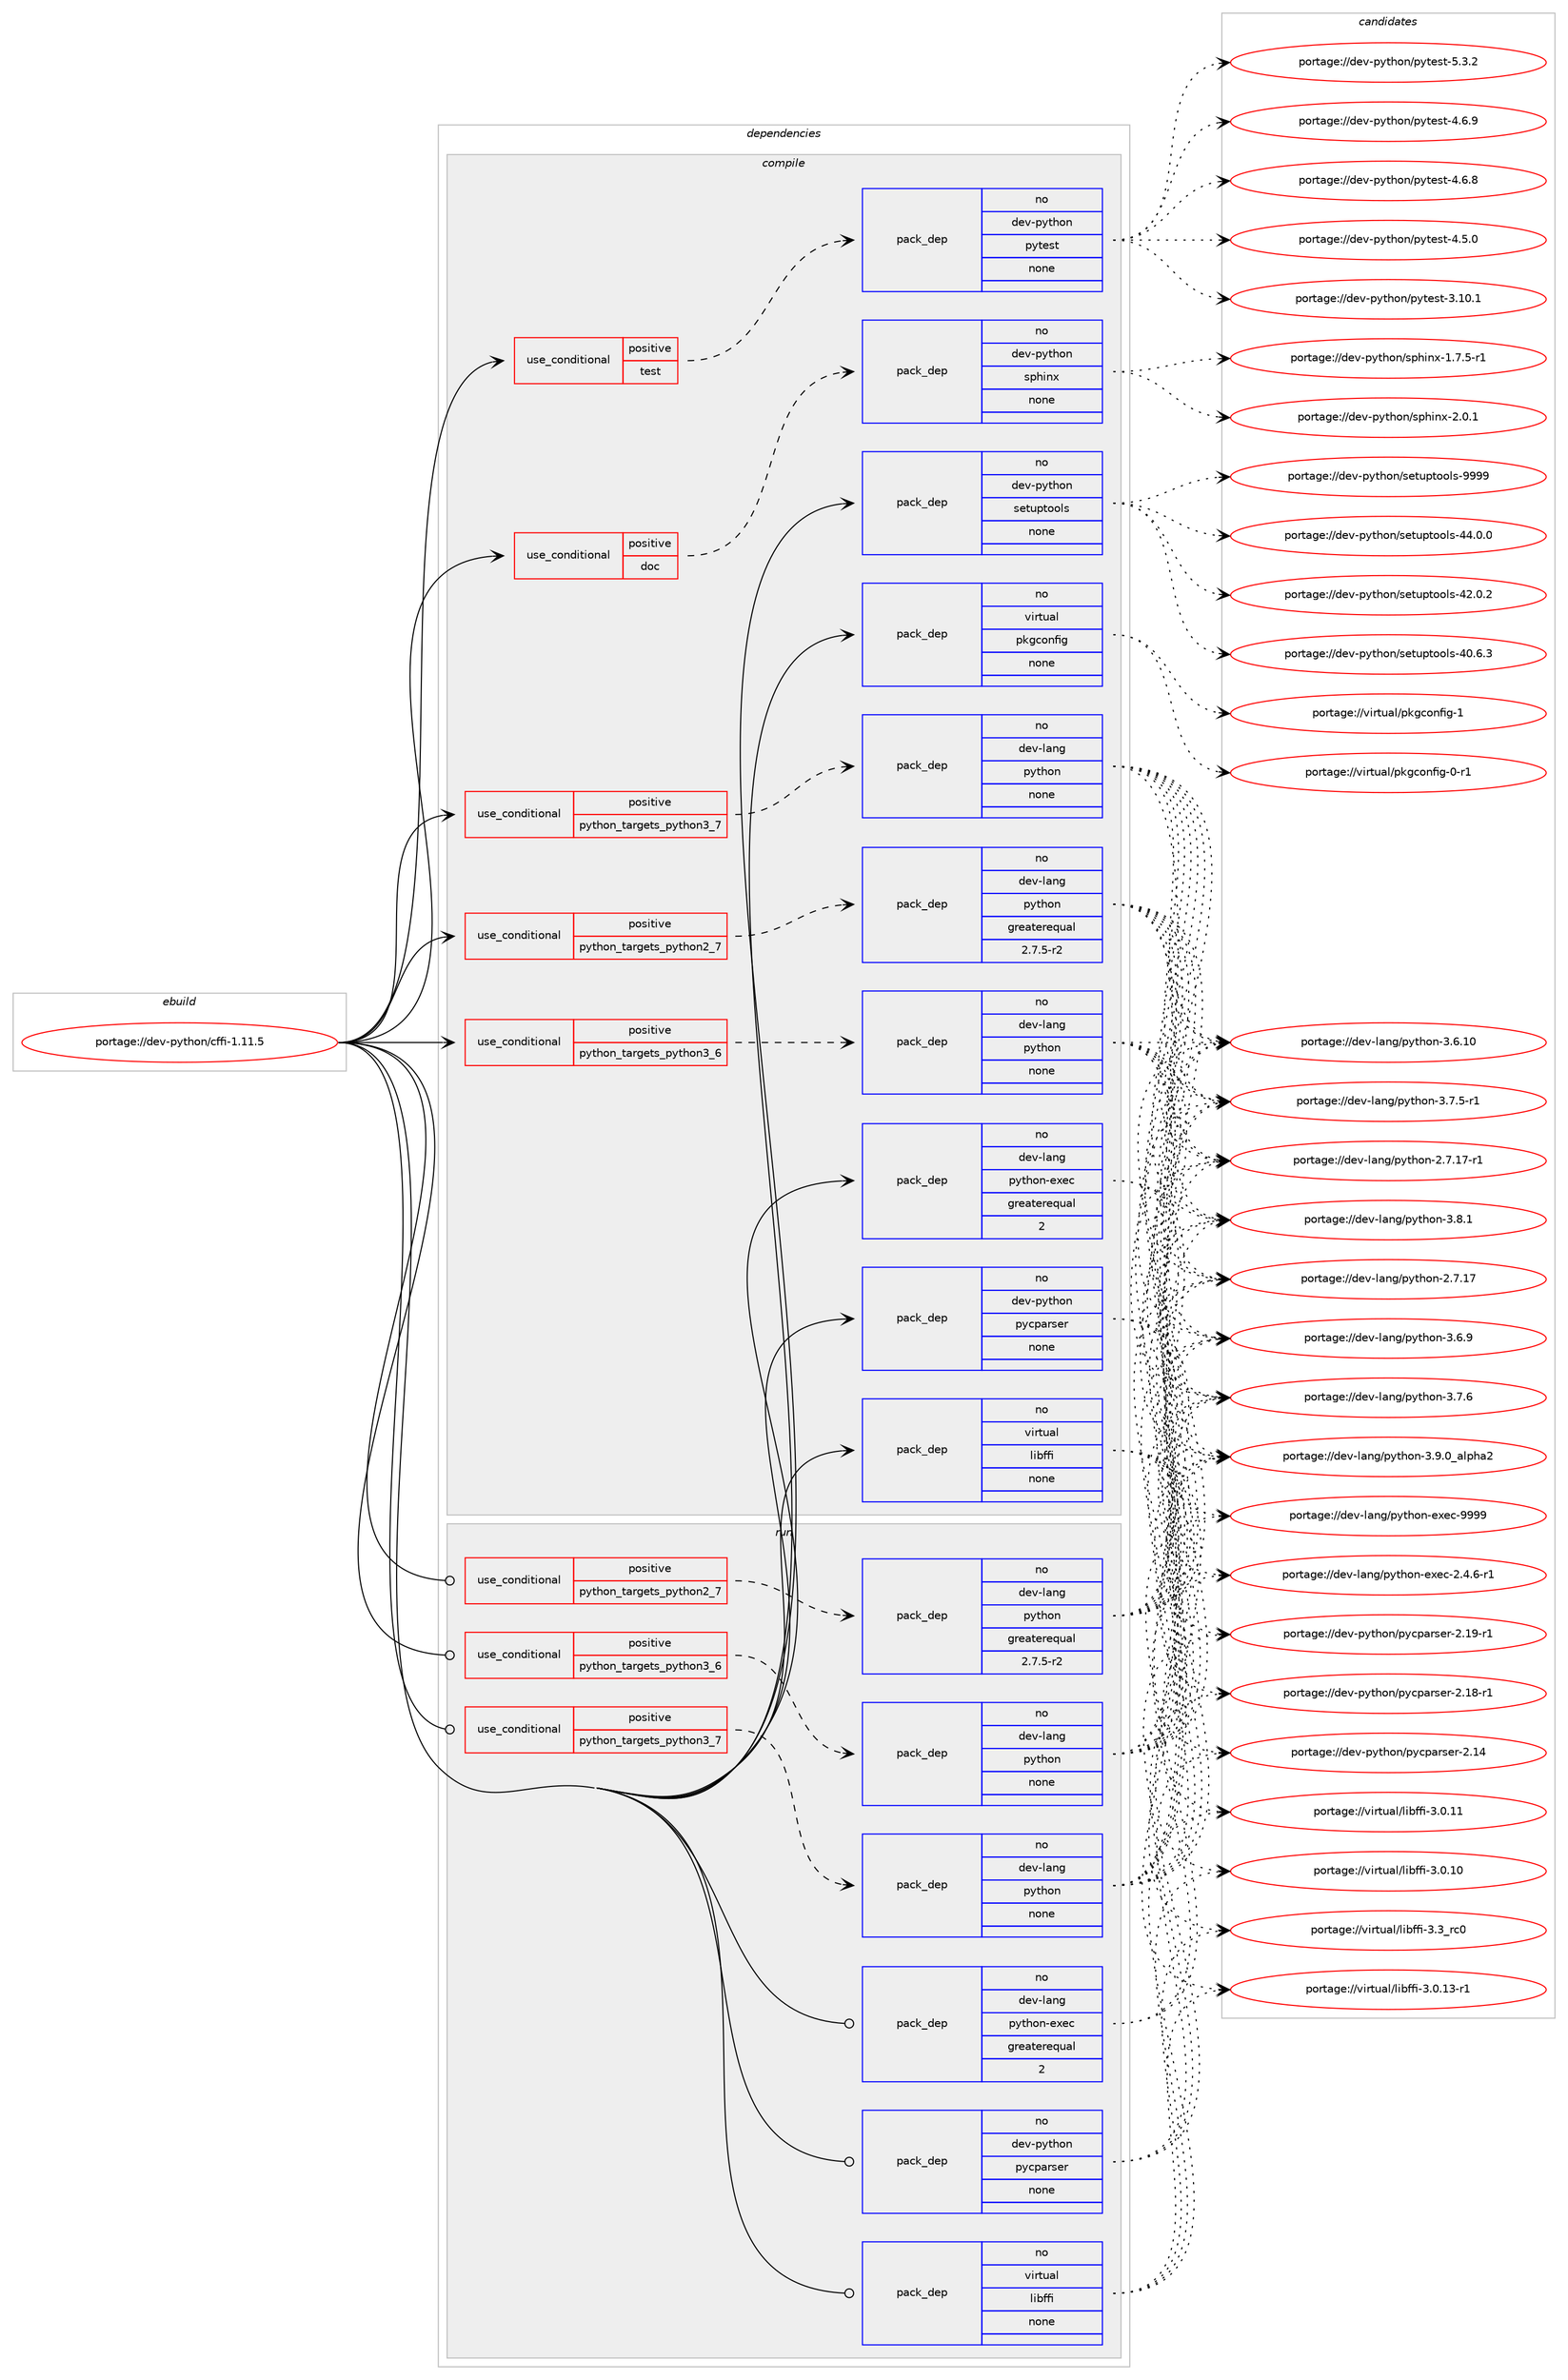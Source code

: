 digraph prolog {

# *************
# Graph options
# *************

newrank=true;
concentrate=true;
compound=true;
graph [rankdir=LR,fontname=Helvetica,fontsize=10,ranksep=1.5];#, ranksep=2.5, nodesep=0.2];
edge  [arrowhead=vee];
node  [fontname=Helvetica,fontsize=10];

# **********
# The ebuild
# **********

subgraph cluster_leftcol {
color=gray;
rank=same;
label=<<i>ebuild</i>>;
id [label="portage://dev-python/cffi-1.11.5", color=red, width=4, href="../dev-python/cffi-1.11.5.svg"];
}

# ****************
# The dependencies
# ****************

subgraph cluster_midcol {
color=gray;
label=<<i>dependencies</i>>;
subgraph cluster_compile {
fillcolor="#eeeeee";
style=filled;
label=<<i>compile</i>>;
subgraph cond117930 {
dependency467650 [label=<<TABLE BORDER="0" CELLBORDER="1" CELLSPACING="0" CELLPADDING="4"><TR><TD ROWSPAN="3" CELLPADDING="10">use_conditional</TD></TR><TR><TD>positive</TD></TR><TR><TD>doc</TD></TR></TABLE>>, shape=none, color=red];
subgraph pack344713 {
dependency467651 [label=<<TABLE BORDER="0" CELLBORDER="1" CELLSPACING="0" CELLPADDING="4" WIDTH="220"><TR><TD ROWSPAN="6" CELLPADDING="30">pack_dep</TD></TR><TR><TD WIDTH="110">no</TD></TR><TR><TD>dev-python</TD></TR><TR><TD>sphinx</TD></TR><TR><TD>none</TD></TR><TR><TD></TD></TR></TABLE>>, shape=none, color=blue];
}
dependency467650:e -> dependency467651:w [weight=20,style="dashed",arrowhead="vee"];
}
id:e -> dependency467650:w [weight=20,style="solid",arrowhead="vee"];
subgraph cond117931 {
dependency467652 [label=<<TABLE BORDER="0" CELLBORDER="1" CELLSPACING="0" CELLPADDING="4"><TR><TD ROWSPAN="3" CELLPADDING="10">use_conditional</TD></TR><TR><TD>positive</TD></TR><TR><TD>python_targets_python2_7</TD></TR></TABLE>>, shape=none, color=red];
subgraph pack344714 {
dependency467653 [label=<<TABLE BORDER="0" CELLBORDER="1" CELLSPACING="0" CELLPADDING="4" WIDTH="220"><TR><TD ROWSPAN="6" CELLPADDING="30">pack_dep</TD></TR><TR><TD WIDTH="110">no</TD></TR><TR><TD>dev-lang</TD></TR><TR><TD>python</TD></TR><TR><TD>greaterequal</TD></TR><TR><TD>2.7.5-r2</TD></TR></TABLE>>, shape=none, color=blue];
}
dependency467652:e -> dependency467653:w [weight=20,style="dashed",arrowhead="vee"];
}
id:e -> dependency467652:w [weight=20,style="solid",arrowhead="vee"];
subgraph cond117932 {
dependency467654 [label=<<TABLE BORDER="0" CELLBORDER="1" CELLSPACING="0" CELLPADDING="4"><TR><TD ROWSPAN="3" CELLPADDING="10">use_conditional</TD></TR><TR><TD>positive</TD></TR><TR><TD>python_targets_python3_6</TD></TR></TABLE>>, shape=none, color=red];
subgraph pack344715 {
dependency467655 [label=<<TABLE BORDER="0" CELLBORDER="1" CELLSPACING="0" CELLPADDING="4" WIDTH="220"><TR><TD ROWSPAN="6" CELLPADDING="30">pack_dep</TD></TR><TR><TD WIDTH="110">no</TD></TR><TR><TD>dev-lang</TD></TR><TR><TD>python</TD></TR><TR><TD>none</TD></TR><TR><TD></TD></TR></TABLE>>, shape=none, color=blue];
}
dependency467654:e -> dependency467655:w [weight=20,style="dashed",arrowhead="vee"];
}
id:e -> dependency467654:w [weight=20,style="solid",arrowhead="vee"];
subgraph cond117933 {
dependency467656 [label=<<TABLE BORDER="0" CELLBORDER="1" CELLSPACING="0" CELLPADDING="4"><TR><TD ROWSPAN="3" CELLPADDING="10">use_conditional</TD></TR><TR><TD>positive</TD></TR><TR><TD>python_targets_python3_7</TD></TR></TABLE>>, shape=none, color=red];
subgraph pack344716 {
dependency467657 [label=<<TABLE BORDER="0" CELLBORDER="1" CELLSPACING="0" CELLPADDING="4" WIDTH="220"><TR><TD ROWSPAN="6" CELLPADDING="30">pack_dep</TD></TR><TR><TD WIDTH="110">no</TD></TR><TR><TD>dev-lang</TD></TR><TR><TD>python</TD></TR><TR><TD>none</TD></TR><TR><TD></TD></TR></TABLE>>, shape=none, color=blue];
}
dependency467656:e -> dependency467657:w [weight=20,style="dashed",arrowhead="vee"];
}
id:e -> dependency467656:w [weight=20,style="solid",arrowhead="vee"];
subgraph cond117934 {
dependency467658 [label=<<TABLE BORDER="0" CELLBORDER="1" CELLSPACING="0" CELLPADDING="4"><TR><TD ROWSPAN="3" CELLPADDING="10">use_conditional</TD></TR><TR><TD>positive</TD></TR><TR><TD>test</TD></TR></TABLE>>, shape=none, color=red];
subgraph pack344717 {
dependency467659 [label=<<TABLE BORDER="0" CELLBORDER="1" CELLSPACING="0" CELLPADDING="4" WIDTH="220"><TR><TD ROWSPAN="6" CELLPADDING="30">pack_dep</TD></TR><TR><TD WIDTH="110">no</TD></TR><TR><TD>dev-python</TD></TR><TR><TD>pytest</TD></TR><TR><TD>none</TD></TR><TR><TD></TD></TR></TABLE>>, shape=none, color=blue];
}
dependency467658:e -> dependency467659:w [weight=20,style="dashed",arrowhead="vee"];
}
id:e -> dependency467658:w [weight=20,style="solid",arrowhead="vee"];
subgraph pack344718 {
dependency467660 [label=<<TABLE BORDER="0" CELLBORDER="1" CELLSPACING="0" CELLPADDING="4" WIDTH="220"><TR><TD ROWSPAN="6" CELLPADDING="30">pack_dep</TD></TR><TR><TD WIDTH="110">no</TD></TR><TR><TD>dev-lang</TD></TR><TR><TD>python-exec</TD></TR><TR><TD>greaterequal</TD></TR><TR><TD>2</TD></TR></TABLE>>, shape=none, color=blue];
}
id:e -> dependency467660:w [weight=20,style="solid",arrowhead="vee"];
subgraph pack344719 {
dependency467661 [label=<<TABLE BORDER="0" CELLBORDER="1" CELLSPACING="0" CELLPADDING="4" WIDTH="220"><TR><TD ROWSPAN="6" CELLPADDING="30">pack_dep</TD></TR><TR><TD WIDTH="110">no</TD></TR><TR><TD>dev-python</TD></TR><TR><TD>pycparser</TD></TR><TR><TD>none</TD></TR><TR><TD></TD></TR></TABLE>>, shape=none, color=blue];
}
id:e -> dependency467661:w [weight=20,style="solid",arrowhead="vee"];
subgraph pack344720 {
dependency467662 [label=<<TABLE BORDER="0" CELLBORDER="1" CELLSPACING="0" CELLPADDING="4" WIDTH="220"><TR><TD ROWSPAN="6" CELLPADDING="30">pack_dep</TD></TR><TR><TD WIDTH="110">no</TD></TR><TR><TD>dev-python</TD></TR><TR><TD>setuptools</TD></TR><TR><TD>none</TD></TR><TR><TD></TD></TR></TABLE>>, shape=none, color=blue];
}
id:e -> dependency467662:w [weight=20,style="solid",arrowhead="vee"];
subgraph pack344721 {
dependency467663 [label=<<TABLE BORDER="0" CELLBORDER="1" CELLSPACING="0" CELLPADDING="4" WIDTH="220"><TR><TD ROWSPAN="6" CELLPADDING="30">pack_dep</TD></TR><TR><TD WIDTH="110">no</TD></TR><TR><TD>virtual</TD></TR><TR><TD>libffi</TD></TR><TR><TD>none</TD></TR><TR><TD></TD></TR></TABLE>>, shape=none, color=blue];
}
id:e -> dependency467663:w [weight=20,style="solid",arrowhead="vee"];
subgraph pack344722 {
dependency467664 [label=<<TABLE BORDER="0" CELLBORDER="1" CELLSPACING="0" CELLPADDING="4" WIDTH="220"><TR><TD ROWSPAN="6" CELLPADDING="30">pack_dep</TD></TR><TR><TD WIDTH="110">no</TD></TR><TR><TD>virtual</TD></TR><TR><TD>pkgconfig</TD></TR><TR><TD>none</TD></TR><TR><TD></TD></TR></TABLE>>, shape=none, color=blue];
}
id:e -> dependency467664:w [weight=20,style="solid",arrowhead="vee"];
}
subgraph cluster_compileandrun {
fillcolor="#eeeeee";
style=filled;
label=<<i>compile and run</i>>;
}
subgraph cluster_run {
fillcolor="#eeeeee";
style=filled;
label=<<i>run</i>>;
subgraph cond117935 {
dependency467665 [label=<<TABLE BORDER="0" CELLBORDER="1" CELLSPACING="0" CELLPADDING="4"><TR><TD ROWSPAN="3" CELLPADDING="10">use_conditional</TD></TR><TR><TD>positive</TD></TR><TR><TD>python_targets_python2_7</TD></TR></TABLE>>, shape=none, color=red];
subgraph pack344723 {
dependency467666 [label=<<TABLE BORDER="0" CELLBORDER="1" CELLSPACING="0" CELLPADDING="4" WIDTH="220"><TR><TD ROWSPAN="6" CELLPADDING="30">pack_dep</TD></TR><TR><TD WIDTH="110">no</TD></TR><TR><TD>dev-lang</TD></TR><TR><TD>python</TD></TR><TR><TD>greaterequal</TD></TR><TR><TD>2.7.5-r2</TD></TR></TABLE>>, shape=none, color=blue];
}
dependency467665:e -> dependency467666:w [weight=20,style="dashed",arrowhead="vee"];
}
id:e -> dependency467665:w [weight=20,style="solid",arrowhead="odot"];
subgraph cond117936 {
dependency467667 [label=<<TABLE BORDER="0" CELLBORDER="1" CELLSPACING="0" CELLPADDING="4"><TR><TD ROWSPAN="3" CELLPADDING="10">use_conditional</TD></TR><TR><TD>positive</TD></TR><TR><TD>python_targets_python3_6</TD></TR></TABLE>>, shape=none, color=red];
subgraph pack344724 {
dependency467668 [label=<<TABLE BORDER="0" CELLBORDER="1" CELLSPACING="0" CELLPADDING="4" WIDTH="220"><TR><TD ROWSPAN="6" CELLPADDING="30">pack_dep</TD></TR><TR><TD WIDTH="110">no</TD></TR><TR><TD>dev-lang</TD></TR><TR><TD>python</TD></TR><TR><TD>none</TD></TR><TR><TD></TD></TR></TABLE>>, shape=none, color=blue];
}
dependency467667:e -> dependency467668:w [weight=20,style="dashed",arrowhead="vee"];
}
id:e -> dependency467667:w [weight=20,style="solid",arrowhead="odot"];
subgraph cond117937 {
dependency467669 [label=<<TABLE BORDER="0" CELLBORDER="1" CELLSPACING="0" CELLPADDING="4"><TR><TD ROWSPAN="3" CELLPADDING="10">use_conditional</TD></TR><TR><TD>positive</TD></TR><TR><TD>python_targets_python3_7</TD></TR></TABLE>>, shape=none, color=red];
subgraph pack344725 {
dependency467670 [label=<<TABLE BORDER="0" CELLBORDER="1" CELLSPACING="0" CELLPADDING="4" WIDTH="220"><TR><TD ROWSPAN="6" CELLPADDING="30">pack_dep</TD></TR><TR><TD WIDTH="110">no</TD></TR><TR><TD>dev-lang</TD></TR><TR><TD>python</TD></TR><TR><TD>none</TD></TR><TR><TD></TD></TR></TABLE>>, shape=none, color=blue];
}
dependency467669:e -> dependency467670:w [weight=20,style="dashed",arrowhead="vee"];
}
id:e -> dependency467669:w [weight=20,style="solid",arrowhead="odot"];
subgraph pack344726 {
dependency467671 [label=<<TABLE BORDER="0" CELLBORDER="1" CELLSPACING="0" CELLPADDING="4" WIDTH="220"><TR><TD ROWSPAN="6" CELLPADDING="30">pack_dep</TD></TR><TR><TD WIDTH="110">no</TD></TR><TR><TD>dev-lang</TD></TR><TR><TD>python-exec</TD></TR><TR><TD>greaterequal</TD></TR><TR><TD>2</TD></TR></TABLE>>, shape=none, color=blue];
}
id:e -> dependency467671:w [weight=20,style="solid",arrowhead="odot"];
subgraph pack344727 {
dependency467672 [label=<<TABLE BORDER="0" CELLBORDER="1" CELLSPACING="0" CELLPADDING="4" WIDTH="220"><TR><TD ROWSPAN="6" CELLPADDING="30">pack_dep</TD></TR><TR><TD WIDTH="110">no</TD></TR><TR><TD>dev-python</TD></TR><TR><TD>pycparser</TD></TR><TR><TD>none</TD></TR><TR><TD></TD></TR></TABLE>>, shape=none, color=blue];
}
id:e -> dependency467672:w [weight=20,style="solid",arrowhead="odot"];
subgraph pack344728 {
dependency467673 [label=<<TABLE BORDER="0" CELLBORDER="1" CELLSPACING="0" CELLPADDING="4" WIDTH="220"><TR><TD ROWSPAN="6" CELLPADDING="30">pack_dep</TD></TR><TR><TD WIDTH="110">no</TD></TR><TR><TD>virtual</TD></TR><TR><TD>libffi</TD></TR><TR><TD>none</TD></TR><TR><TD></TD></TR></TABLE>>, shape=none, color=blue];
}
id:e -> dependency467673:w [weight=20,style="solid",arrowhead="odot"];
}
}

# **************
# The candidates
# **************

subgraph cluster_choices {
rank=same;
color=gray;
label=<<i>candidates</i>>;

subgraph choice344713 {
color=black;
nodesep=1;
choice1001011184511212111610411111047115112104105110120455046484649 [label="portage://dev-python/sphinx-2.0.1", color=red, width=4,href="../dev-python/sphinx-2.0.1.svg"];
choice10010111845112121116104111110471151121041051101204549465546534511449 [label="portage://dev-python/sphinx-1.7.5-r1", color=red, width=4,href="../dev-python/sphinx-1.7.5-r1.svg"];
dependency467651:e -> choice1001011184511212111610411111047115112104105110120455046484649:w [style=dotted,weight="100"];
dependency467651:e -> choice10010111845112121116104111110471151121041051101204549465546534511449:w [style=dotted,weight="100"];
}
subgraph choice344714 {
color=black;
nodesep=1;
choice10010111845108971101034711212111610411111045514657464895971081121049750 [label="portage://dev-lang/python-3.9.0_alpha2", color=red, width=4,href="../dev-lang/python-3.9.0_alpha2.svg"];
choice100101118451089711010347112121116104111110455146564649 [label="portage://dev-lang/python-3.8.1", color=red, width=4,href="../dev-lang/python-3.8.1.svg"];
choice100101118451089711010347112121116104111110455146554654 [label="portage://dev-lang/python-3.7.6", color=red, width=4,href="../dev-lang/python-3.7.6.svg"];
choice1001011184510897110103471121211161041111104551465546534511449 [label="portage://dev-lang/python-3.7.5-r1", color=red, width=4,href="../dev-lang/python-3.7.5-r1.svg"];
choice100101118451089711010347112121116104111110455146544657 [label="portage://dev-lang/python-3.6.9", color=red, width=4,href="../dev-lang/python-3.6.9.svg"];
choice10010111845108971101034711212111610411111045514654464948 [label="portage://dev-lang/python-3.6.10", color=red, width=4,href="../dev-lang/python-3.6.10.svg"];
choice100101118451089711010347112121116104111110455046554649554511449 [label="portage://dev-lang/python-2.7.17-r1", color=red, width=4,href="../dev-lang/python-2.7.17-r1.svg"];
choice10010111845108971101034711212111610411111045504655464955 [label="portage://dev-lang/python-2.7.17", color=red, width=4,href="../dev-lang/python-2.7.17.svg"];
dependency467653:e -> choice10010111845108971101034711212111610411111045514657464895971081121049750:w [style=dotted,weight="100"];
dependency467653:e -> choice100101118451089711010347112121116104111110455146564649:w [style=dotted,weight="100"];
dependency467653:e -> choice100101118451089711010347112121116104111110455146554654:w [style=dotted,weight="100"];
dependency467653:e -> choice1001011184510897110103471121211161041111104551465546534511449:w [style=dotted,weight="100"];
dependency467653:e -> choice100101118451089711010347112121116104111110455146544657:w [style=dotted,weight="100"];
dependency467653:e -> choice10010111845108971101034711212111610411111045514654464948:w [style=dotted,weight="100"];
dependency467653:e -> choice100101118451089711010347112121116104111110455046554649554511449:w [style=dotted,weight="100"];
dependency467653:e -> choice10010111845108971101034711212111610411111045504655464955:w [style=dotted,weight="100"];
}
subgraph choice344715 {
color=black;
nodesep=1;
choice10010111845108971101034711212111610411111045514657464895971081121049750 [label="portage://dev-lang/python-3.9.0_alpha2", color=red, width=4,href="../dev-lang/python-3.9.0_alpha2.svg"];
choice100101118451089711010347112121116104111110455146564649 [label="portage://dev-lang/python-3.8.1", color=red, width=4,href="../dev-lang/python-3.8.1.svg"];
choice100101118451089711010347112121116104111110455146554654 [label="portage://dev-lang/python-3.7.6", color=red, width=4,href="../dev-lang/python-3.7.6.svg"];
choice1001011184510897110103471121211161041111104551465546534511449 [label="portage://dev-lang/python-3.7.5-r1", color=red, width=4,href="../dev-lang/python-3.7.5-r1.svg"];
choice100101118451089711010347112121116104111110455146544657 [label="portage://dev-lang/python-3.6.9", color=red, width=4,href="../dev-lang/python-3.6.9.svg"];
choice10010111845108971101034711212111610411111045514654464948 [label="portage://dev-lang/python-3.6.10", color=red, width=4,href="../dev-lang/python-3.6.10.svg"];
choice100101118451089711010347112121116104111110455046554649554511449 [label="portage://dev-lang/python-2.7.17-r1", color=red, width=4,href="../dev-lang/python-2.7.17-r1.svg"];
choice10010111845108971101034711212111610411111045504655464955 [label="portage://dev-lang/python-2.7.17", color=red, width=4,href="../dev-lang/python-2.7.17.svg"];
dependency467655:e -> choice10010111845108971101034711212111610411111045514657464895971081121049750:w [style=dotted,weight="100"];
dependency467655:e -> choice100101118451089711010347112121116104111110455146564649:w [style=dotted,weight="100"];
dependency467655:e -> choice100101118451089711010347112121116104111110455146554654:w [style=dotted,weight="100"];
dependency467655:e -> choice1001011184510897110103471121211161041111104551465546534511449:w [style=dotted,weight="100"];
dependency467655:e -> choice100101118451089711010347112121116104111110455146544657:w [style=dotted,weight="100"];
dependency467655:e -> choice10010111845108971101034711212111610411111045514654464948:w [style=dotted,weight="100"];
dependency467655:e -> choice100101118451089711010347112121116104111110455046554649554511449:w [style=dotted,weight="100"];
dependency467655:e -> choice10010111845108971101034711212111610411111045504655464955:w [style=dotted,weight="100"];
}
subgraph choice344716 {
color=black;
nodesep=1;
choice10010111845108971101034711212111610411111045514657464895971081121049750 [label="portage://dev-lang/python-3.9.0_alpha2", color=red, width=4,href="../dev-lang/python-3.9.0_alpha2.svg"];
choice100101118451089711010347112121116104111110455146564649 [label="portage://dev-lang/python-3.8.1", color=red, width=4,href="../dev-lang/python-3.8.1.svg"];
choice100101118451089711010347112121116104111110455146554654 [label="portage://dev-lang/python-3.7.6", color=red, width=4,href="../dev-lang/python-3.7.6.svg"];
choice1001011184510897110103471121211161041111104551465546534511449 [label="portage://dev-lang/python-3.7.5-r1", color=red, width=4,href="../dev-lang/python-3.7.5-r1.svg"];
choice100101118451089711010347112121116104111110455146544657 [label="portage://dev-lang/python-3.6.9", color=red, width=4,href="../dev-lang/python-3.6.9.svg"];
choice10010111845108971101034711212111610411111045514654464948 [label="portage://dev-lang/python-3.6.10", color=red, width=4,href="../dev-lang/python-3.6.10.svg"];
choice100101118451089711010347112121116104111110455046554649554511449 [label="portage://dev-lang/python-2.7.17-r1", color=red, width=4,href="../dev-lang/python-2.7.17-r1.svg"];
choice10010111845108971101034711212111610411111045504655464955 [label="portage://dev-lang/python-2.7.17", color=red, width=4,href="../dev-lang/python-2.7.17.svg"];
dependency467657:e -> choice10010111845108971101034711212111610411111045514657464895971081121049750:w [style=dotted,weight="100"];
dependency467657:e -> choice100101118451089711010347112121116104111110455146564649:w [style=dotted,weight="100"];
dependency467657:e -> choice100101118451089711010347112121116104111110455146554654:w [style=dotted,weight="100"];
dependency467657:e -> choice1001011184510897110103471121211161041111104551465546534511449:w [style=dotted,weight="100"];
dependency467657:e -> choice100101118451089711010347112121116104111110455146544657:w [style=dotted,weight="100"];
dependency467657:e -> choice10010111845108971101034711212111610411111045514654464948:w [style=dotted,weight="100"];
dependency467657:e -> choice100101118451089711010347112121116104111110455046554649554511449:w [style=dotted,weight="100"];
dependency467657:e -> choice10010111845108971101034711212111610411111045504655464955:w [style=dotted,weight="100"];
}
subgraph choice344717 {
color=black;
nodesep=1;
choice1001011184511212111610411111047112121116101115116455346514650 [label="portage://dev-python/pytest-5.3.2", color=red, width=4,href="../dev-python/pytest-5.3.2.svg"];
choice1001011184511212111610411111047112121116101115116455246544657 [label="portage://dev-python/pytest-4.6.9", color=red, width=4,href="../dev-python/pytest-4.6.9.svg"];
choice1001011184511212111610411111047112121116101115116455246544656 [label="portage://dev-python/pytest-4.6.8", color=red, width=4,href="../dev-python/pytest-4.6.8.svg"];
choice1001011184511212111610411111047112121116101115116455246534648 [label="portage://dev-python/pytest-4.5.0", color=red, width=4,href="../dev-python/pytest-4.5.0.svg"];
choice100101118451121211161041111104711212111610111511645514649484649 [label="portage://dev-python/pytest-3.10.1", color=red, width=4,href="../dev-python/pytest-3.10.1.svg"];
dependency467659:e -> choice1001011184511212111610411111047112121116101115116455346514650:w [style=dotted,weight="100"];
dependency467659:e -> choice1001011184511212111610411111047112121116101115116455246544657:w [style=dotted,weight="100"];
dependency467659:e -> choice1001011184511212111610411111047112121116101115116455246544656:w [style=dotted,weight="100"];
dependency467659:e -> choice1001011184511212111610411111047112121116101115116455246534648:w [style=dotted,weight="100"];
dependency467659:e -> choice100101118451121211161041111104711212111610111511645514649484649:w [style=dotted,weight="100"];
}
subgraph choice344718 {
color=black;
nodesep=1;
choice10010111845108971101034711212111610411111045101120101994557575757 [label="portage://dev-lang/python-exec-9999", color=red, width=4,href="../dev-lang/python-exec-9999.svg"];
choice10010111845108971101034711212111610411111045101120101994550465246544511449 [label="portage://dev-lang/python-exec-2.4.6-r1", color=red, width=4,href="../dev-lang/python-exec-2.4.6-r1.svg"];
dependency467660:e -> choice10010111845108971101034711212111610411111045101120101994557575757:w [style=dotted,weight="100"];
dependency467660:e -> choice10010111845108971101034711212111610411111045101120101994550465246544511449:w [style=dotted,weight="100"];
}
subgraph choice344719 {
color=black;
nodesep=1;
choice1001011184511212111610411111047112121991129711411510111445504649574511449 [label="portage://dev-python/pycparser-2.19-r1", color=red, width=4,href="../dev-python/pycparser-2.19-r1.svg"];
choice1001011184511212111610411111047112121991129711411510111445504649564511449 [label="portage://dev-python/pycparser-2.18-r1", color=red, width=4,href="../dev-python/pycparser-2.18-r1.svg"];
choice100101118451121211161041111104711212199112971141151011144550464952 [label="portage://dev-python/pycparser-2.14", color=red, width=4,href="../dev-python/pycparser-2.14.svg"];
dependency467661:e -> choice1001011184511212111610411111047112121991129711411510111445504649574511449:w [style=dotted,weight="100"];
dependency467661:e -> choice1001011184511212111610411111047112121991129711411510111445504649564511449:w [style=dotted,weight="100"];
dependency467661:e -> choice100101118451121211161041111104711212199112971141151011144550464952:w [style=dotted,weight="100"];
}
subgraph choice344720 {
color=black;
nodesep=1;
choice10010111845112121116104111110471151011161171121161111111081154557575757 [label="portage://dev-python/setuptools-9999", color=red, width=4,href="../dev-python/setuptools-9999.svg"];
choice100101118451121211161041111104711510111611711211611111110811545525246484648 [label="portage://dev-python/setuptools-44.0.0", color=red, width=4,href="../dev-python/setuptools-44.0.0.svg"];
choice100101118451121211161041111104711510111611711211611111110811545525046484650 [label="portage://dev-python/setuptools-42.0.2", color=red, width=4,href="../dev-python/setuptools-42.0.2.svg"];
choice100101118451121211161041111104711510111611711211611111110811545524846544651 [label="portage://dev-python/setuptools-40.6.3", color=red, width=4,href="../dev-python/setuptools-40.6.3.svg"];
dependency467662:e -> choice10010111845112121116104111110471151011161171121161111111081154557575757:w [style=dotted,weight="100"];
dependency467662:e -> choice100101118451121211161041111104711510111611711211611111110811545525246484648:w [style=dotted,weight="100"];
dependency467662:e -> choice100101118451121211161041111104711510111611711211611111110811545525046484650:w [style=dotted,weight="100"];
dependency467662:e -> choice100101118451121211161041111104711510111611711211611111110811545524846544651:w [style=dotted,weight="100"];
}
subgraph choice344721 {
color=black;
nodesep=1;
choice11810511411611797108471081059810210210545514651951149948 [label="portage://virtual/libffi-3.3_rc0", color=red, width=4,href="../virtual/libffi-3.3_rc0.svg"];
choice118105114116117971084710810598102102105455146484649514511449 [label="portage://virtual/libffi-3.0.13-r1", color=red, width=4,href="../virtual/libffi-3.0.13-r1.svg"];
choice11810511411611797108471081059810210210545514648464949 [label="portage://virtual/libffi-3.0.11", color=red, width=4,href="../virtual/libffi-3.0.11.svg"];
choice11810511411611797108471081059810210210545514648464948 [label="portage://virtual/libffi-3.0.10", color=red, width=4,href="../virtual/libffi-3.0.10.svg"];
dependency467663:e -> choice11810511411611797108471081059810210210545514651951149948:w [style=dotted,weight="100"];
dependency467663:e -> choice118105114116117971084710810598102102105455146484649514511449:w [style=dotted,weight="100"];
dependency467663:e -> choice11810511411611797108471081059810210210545514648464949:w [style=dotted,weight="100"];
dependency467663:e -> choice11810511411611797108471081059810210210545514648464948:w [style=dotted,weight="100"];
}
subgraph choice344722 {
color=black;
nodesep=1;
choice1181051141161179710847112107103991111101021051034549 [label="portage://virtual/pkgconfig-1", color=red, width=4,href="../virtual/pkgconfig-1.svg"];
choice11810511411611797108471121071039911111010210510345484511449 [label="portage://virtual/pkgconfig-0-r1", color=red, width=4,href="../virtual/pkgconfig-0-r1.svg"];
dependency467664:e -> choice1181051141161179710847112107103991111101021051034549:w [style=dotted,weight="100"];
dependency467664:e -> choice11810511411611797108471121071039911111010210510345484511449:w [style=dotted,weight="100"];
}
subgraph choice344723 {
color=black;
nodesep=1;
choice10010111845108971101034711212111610411111045514657464895971081121049750 [label="portage://dev-lang/python-3.9.0_alpha2", color=red, width=4,href="../dev-lang/python-3.9.0_alpha2.svg"];
choice100101118451089711010347112121116104111110455146564649 [label="portage://dev-lang/python-3.8.1", color=red, width=4,href="../dev-lang/python-3.8.1.svg"];
choice100101118451089711010347112121116104111110455146554654 [label="portage://dev-lang/python-3.7.6", color=red, width=4,href="../dev-lang/python-3.7.6.svg"];
choice1001011184510897110103471121211161041111104551465546534511449 [label="portage://dev-lang/python-3.7.5-r1", color=red, width=4,href="../dev-lang/python-3.7.5-r1.svg"];
choice100101118451089711010347112121116104111110455146544657 [label="portage://dev-lang/python-3.6.9", color=red, width=4,href="../dev-lang/python-3.6.9.svg"];
choice10010111845108971101034711212111610411111045514654464948 [label="portage://dev-lang/python-3.6.10", color=red, width=4,href="../dev-lang/python-3.6.10.svg"];
choice100101118451089711010347112121116104111110455046554649554511449 [label="portage://dev-lang/python-2.7.17-r1", color=red, width=4,href="../dev-lang/python-2.7.17-r1.svg"];
choice10010111845108971101034711212111610411111045504655464955 [label="portage://dev-lang/python-2.7.17", color=red, width=4,href="../dev-lang/python-2.7.17.svg"];
dependency467666:e -> choice10010111845108971101034711212111610411111045514657464895971081121049750:w [style=dotted,weight="100"];
dependency467666:e -> choice100101118451089711010347112121116104111110455146564649:w [style=dotted,weight="100"];
dependency467666:e -> choice100101118451089711010347112121116104111110455146554654:w [style=dotted,weight="100"];
dependency467666:e -> choice1001011184510897110103471121211161041111104551465546534511449:w [style=dotted,weight="100"];
dependency467666:e -> choice100101118451089711010347112121116104111110455146544657:w [style=dotted,weight="100"];
dependency467666:e -> choice10010111845108971101034711212111610411111045514654464948:w [style=dotted,weight="100"];
dependency467666:e -> choice100101118451089711010347112121116104111110455046554649554511449:w [style=dotted,weight="100"];
dependency467666:e -> choice10010111845108971101034711212111610411111045504655464955:w [style=dotted,weight="100"];
}
subgraph choice344724 {
color=black;
nodesep=1;
choice10010111845108971101034711212111610411111045514657464895971081121049750 [label="portage://dev-lang/python-3.9.0_alpha2", color=red, width=4,href="../dev-lang/python-3.9.0_alpha2.svg"];
choice100101118451089711010347112121116104111110455146564649 [label="portage://dev-lang/python-3.8.1", color=red, width=4,href="../dev-lang/python-3.8.1.svg"];
choice100101118451089711010347112121116104111110455146554654 [label="portage://dev-lang/python-3.7.6", color=red, width=4,href="../dev-lang/python-3.7.6.svg"];
choice1001011184510897110103471121211161041111104551465546534511449 [label="portage://dev-lang/python-3.7.5-r1", color=red, width=4,href="../dev-lang/python-3.7.5-r1.svg"];
choice100101118451089711010347112121116104111110455146544657 [label="portage://dev-lang/python-3.6.9", color=red, width=4,href="../dev-lang/python-3.6.9.svg"];
choice10010111845108971101034711212111610411111045514654464948 [label="portage://dev-lang/python-3.6.10", color=red, width=4,href="../dev-lang/python-3.6.10.svg"];
choice100101118451089711010347112121116104111110455046554649554511449 [label="portage://dev-lang/python-2.7.17-r1", color=red, width=4,href="../dev-lang/python-2.7.17-r1.svg"];
choice10010111845108971101034711212111610411111045504655464955 [label="portage://dev-lang/python-2.7.17", color=red, width=4,href="../dev-lang/python-2.7.17.svg"];
dependency467668:e -> choice10010111845108971101034711212111610411111045514657464895971081121049750:w [style=dotted,weight="100"];
dependency467668:e -> choice100101118451089711010347112121116104111110455146564649:w [style=dotted,weight="100"];
dependency467668:e -> choice100101118451089711010347112121116104111110455146554654:w [style=dotted,weight="100"];
dependency467668:e -> choice1001011184510897110103471121211161041111104551465546534511449:w [style=dotted,weight="100"];
dependency467668:e -> choice100101118451089711010347112121116104111110455146544657:w [style=dotted,weight="100"];
dependency467668:e -> choice10010111845108971101034711212111610411111045514654464948:w [style=dotted,weight="100"];
dependency467668:e -> choice100101118451089711010347112121116104111110455046554649554511449:w [style=dotted,weight="100"];
dependency467668:e -> choice10010111845108971101034711212111610411111045504655464955:w [style=dotted,weight="100"];
}
subgraph choice344725 {
color=black;
nodesep=1;
choice10010111845108971101034711212111610411111045514657464895971081121049750 [label="portage://dev-lang/python-3.9.0_alpha2", color=red, width=4,href="../dev-lang/python-3.9.0_alpha2.svg"];
choice100101118451089711010347112121116104111110455146564649 [label="portage://dev-lang/python-3.8.1", color=red, width=4,href="../dev-lang/python-3.8.1.svg"];
choice100101118451089711010347112121116104111110455146554654 [label="portage://dev-lang/python-3.7.6", color=red, width=4,href="../dev-lang/python-3.7.6.svg"];
choice1001011184510897110103471121211161041111104551465546534511449 [label="portage://dev-lang/python-3.7.5-r1", color=red, width=4,href="../dev-lang/python-3.7.5-r1.svg"];
choice100101118451089711010347112121116104111110455146544657 [label="portage://dev-lang/python-3.6.9", color=red, width=4,href="../dev-lang/python-3.6.9.svg"];
choice10010111845108971101034711212111610411111045514654464948 [label="portage://dev-lang/python-3.6.10", color=red, width=4,href="../dev-lang/python-3.6.10.svg"];
choice100101118451089711010347112121116104111110455046554649554511449 [label="portage://dev-lang/python-2.7.17-r1", color=red, width=4,href="../dev-lang/python-2.7.17-r1.svg"];
choice10010111845108971101034711212111610411111045504655464955 [label="portage://dev-lang/python-2.7.17", color=red, width=4,href="../dev-lang/python-2.7.17.svg"];
dependency467670:e -> choice10010111845108971101034711212111610411111045514657464895971081121049750:w [style=dotted,weight="100"];
dependency467670:e -> choice100101118451089711010347112121116104111110455146564649:w [style=dotted,weight="100"];
dependency467670:e -> choice100101118451089711010347112121116104111110455146554654:w [style=dotted,weight="100"];
dependency467670:e -> choice1001011184510897110103471121211161041111104551465546534511449:w [style=dotted,weight="100"];
dependency467670:e -> choice100101118451089711010347112121116104111110455146544657:w [style=dotted,weight="100"];
dependency467670:e -> choice10010111845108971101034711212111610411111045514654464948:w [style=dotted,weight="100"];
dependency467670:e -> choice100101118451089711010347112121116104111110455046554649554511449:w [style=dotted,weight="100"];
dependency467670:e -> choice10010111845108971101034711212111610411111045504655464955:w [style=dotted,weight="100"];
}
subgraph choice344726 {
color=black;
nodesep=1;
choice10010111845108971101034711212111610411111045101120101994557575757 [label="portage://dev-lang/python-exec-9999", color=red, width=4,href="../dev-lang/python-exec-9999.svg"];
choice10010111845108971101034711212111610411111045101120101994550465246544511449 [label="portage://dev-lang/python-exec-2.4.6-r1", color=red, width=4,href="../dev-lang/python-exec-2.4.6-r1.svg"];
dependency467671:e -> choice10010111845108971101034711212111610411111045101120101994557575757:w [style=dotted,weight="100"];
dependency467671:e -> choice10010111845108971101034711212111610411111045101120101994550465246544511449:w [style=dotted,weight="100"];
}
subgraph choice344727 {
color=black;
nodesep=1;
choice1001011184511212111610411111047112121991129711411510111445504649574511449 [label="portage://dev-python/pycparser-2.19-r1", color=red, width=4,href="../dev-python/pycparser-2.19-r1.svg"];
choice1001011184511212111610411111047112121991129711411510111445504649564511449 [label="portage://dev-python/pycparser-2.18-r1", color=red, width=4,href="../dev-python/pycparser-2.18-r1.svg"];
choice100101118451121211161041111104711212199112971141151011144550464952 [label="portage://dev-python/pycparser-2.14", color=red, width=4,href="../dev-python/pycparser-2.14.svg"];
dependency467672:e -> choice1001011184511212111610411111047112121991129711411510111445504649574511449:w [style=dotted,weight="100"];
dependency467672:e -> choice1001011184511212111610411111047112121991129711411510111445504649564511449:w [style=dotted,weight="100"];
dependency467672:e -> choice100101118451121211161041111104711212199112971141151011144550464952:w [style=dotted,weight="100"];
}
subgraph choice344728 {
color=black;
nodesep=1;
choice11810511411611797108471081059810210210545514651951149948 [label="portage://virtual/libffi-3.3_rc0", color=red, width=4,href="../virtual/libffi-3.3_rc0.svg"];
choice118105114116117971084710810598102102105455146484649514511449 [label="portage://virtual/libffi-3.0.13-r1", color=red, width=4,href="../virtual/libffi-3.0.13-r1.svg"];
choice11810511411611797108471081059810210210545514648464949 [label="portage://virtual/libffi-3.0.11", color=red, width=4,href="../virtual/libffi-3.0.11.svg"];
choice11810511411611797108471081059810210210545514648464948 [label="portage://virtual/libffi-3.0.10", color=red, width=4,href="../virtual/libffi-3.0.10.svg"];
dependency467673:e -> choice11810511411611797108471081059810210210545514651951149948:w [style=dotted,weight="100"];
dependency467673:e -> choice118105114116117971084710810598102102105455146484649514511449:w [style=dotted,weight="100"];
dependency467673:e -> choice11810511411611797108471081059810210210545514648464949:w [style=dotted,weight="100"];
dependency467673:e -> choice11810511411611797108471081059810210210545514648464948:w [style=dotted,weight="100"];
}
}

}
